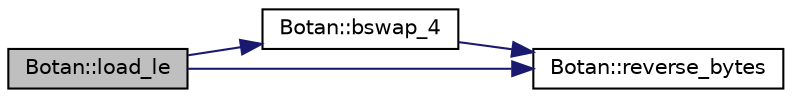 digraph "Botan::load_le"
{
  edge [fontname="Helvetica",fontsize="10",labelfontname="Helvetica",labelfontsize="10"];
  node [fontname="Helvetica",fontsize="10",shape=record];
  rankdir="LR";
  Node199 [label="Botan::load_le",height=0.2,width=0.4,color="black", fillcolor="grey75", style="filled", fontcolor="black"];
  Node199 -> Node200 [color="midnightblue",fontsize="10",style="solid",fontname="Helvetica"];
  Node200 [label="Botan::bswap_4",height=0.2,width=0.4,color="black", fillcolor="white", style="filled",URL="$namespace_botan.html#a5ec087b9959d7ffcbc195dcedbf10513"];
  Node200 -> Node201 [color="midnightblue",fontsize="10",style="solid",fontname="Helvetica"];
  Node201 [label="Botan::reverse_bytes",height=0.2,width=0.4,color="black", fillcolor="white", style="filled",URL="$namespace_botan.html#a124bfd8e6621e1ad0d19d902ce10f149"];
  Node199 -> Node201 [color="midnightblue",fontsize="10",style="solid",fontname="Helvetica"];
}
